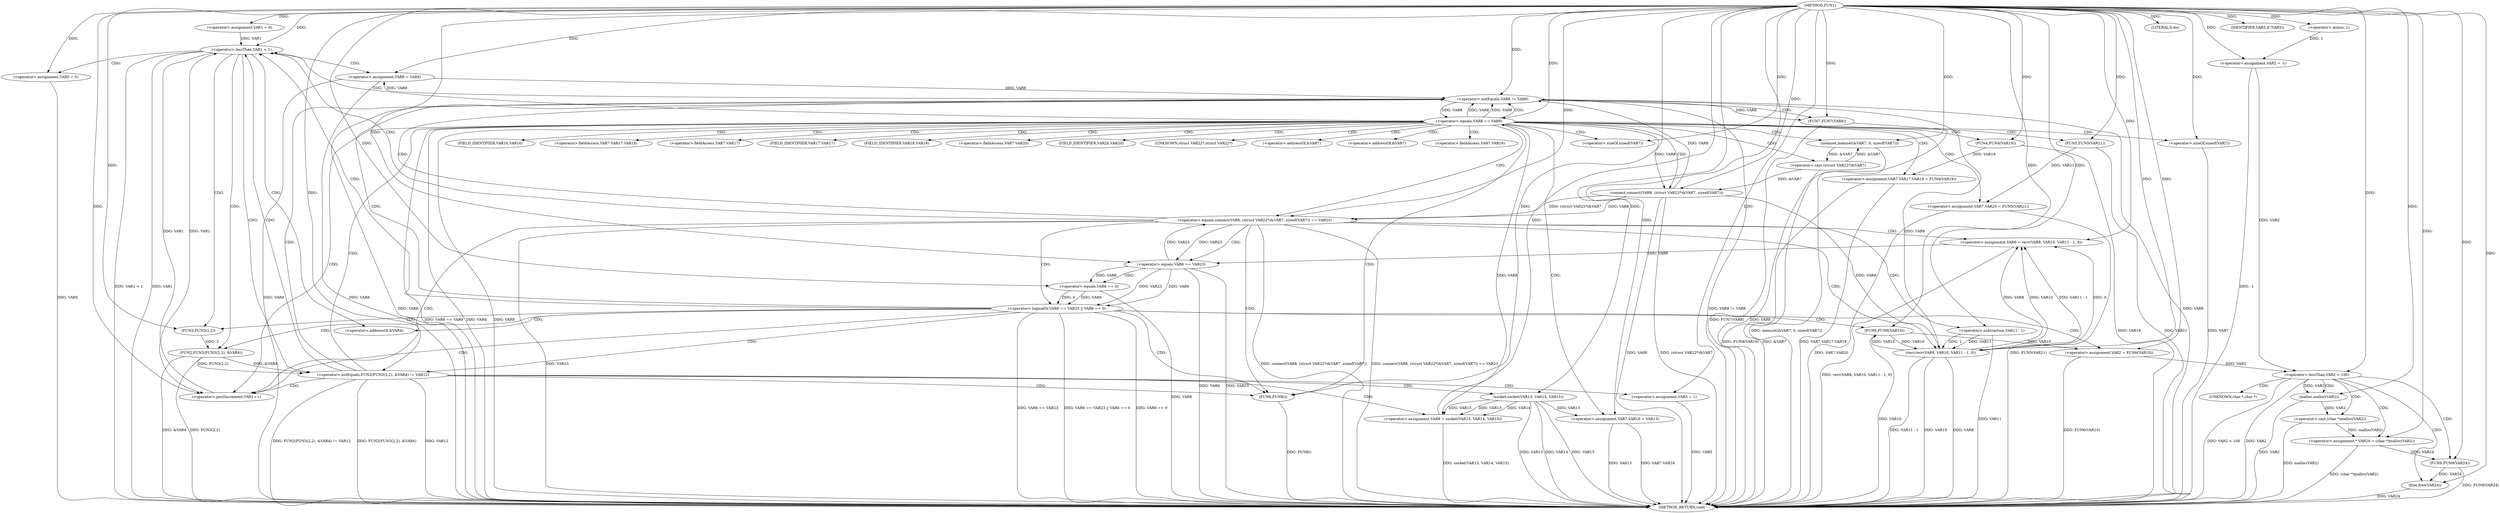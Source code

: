 digraph FUN1 {  
"1000100" [label = "(METHOD,FUN1)" ]
"1000248" [label = "(METHOD_RETURN,void)" ]
"1000104" [label = "(<operator>.assignment,VAR2 = -1)" ]
"1000106" [label = "(<operator>.minus,-1)" ]
"1000109" [label = "(<operator>.assignment,VAR1 = 0)" ]
"1000112" [label = "(<operator>.lessThan,VAR1 < 1)" ]
"1000115" [label = "(<operator>.postIncrement,VAR1++)" ]
"1000121" [label = "(<operator>.assignment,VAR5 = 0)" ]
"1000127" [label = "(<operator>.assignment,VAR8 = VAR9)" ]
"1000134" [label = "(<operator>.notEquals,FUN2(FUN3(2,2), &VAR4) != VAR12)" ]
"1000135" [label = "(FUN2,FUN2(FUN3(2,2), &VAR4))" ]
"1000136" [label = "(FUN3,FUN3(2,2))" ]
"1000144" [label = "(<operator>.assignment,VAR5 = 1)" ]
"1000147" [label = "(<operator>.assignment,VAR8 = socket(VAR13, VAR14, VAR15))" ]
"1000149" [label = "(socket,socket(VAR13, VAR14, VAR15))" ]
"1000154" [label = "(<operator>.equals,VAR8 == VAR9)" ]
"1000159" [label = "(memset,memset(&VAR7, 0, sizeof(VAR7)))" ]
"1000163" [label = "(<operator>.sizeOf,sizeof(VAR7))" ]
"1000165" [label = "(<operator>.assignment,VAR7.VAR16 = VAR13)" ]
"1000170" [label = "(<operator>.assignment,VAR7.VAR17.VAR18 = FUN4(VAR19))" ]
"1000176" [label = "(FUN4,FUN4(VAR19))" ]
"1000178" [label = "(<operator>.assignment,VAR7.VAR20 = FUN5(VAR21))" ]
"1000182" [label = "(FUN5,FUN5(VAR21))" ]
"1000185" [label = "(<operator>.equals,connect(VAR8, (struct VAR22*)&VAR7, sizeof(VAR7)) == VAR23)" ]
"1000186" [label = "(connect,connect(VAR8, (struct VAR22*)&VAR7, sizeof(VAR7)))" ]
"1000188" [label = "(<operator>.cast,(struct VAR22*)&VAR7)" ]
"1000192" [label = "(<operator>.sizeOf,sizeof(VAR7))" ]
"1000197" [label = "(<operator>.assignment,VAR6 = recv(VAR8, VAR10, VAR11 - 1, 0))" ]
"1000199" [label = "(recv,recv(VAR8, VAR10, VAR11 - 1, 0))" ]
"1000202" [label = "(<operator>.subtraction,VAR11 - 1)" ]
"1000207" [label = "(<operator>.logicalOr,VAR6 == VAR23 || VAR6 == 0)" ]
"1000208" [label = "(<operator>.equals,VAR6 == VAR23)" ]
"1000211" [label = "(<operator>.equals,VAR6 == 0)" ]
"1000216" [label = "(<operator>.assignment,VAR2 = FUN6(VAR10))" ]
"1000218" [label = "(FUN6,FUN6(VAR10))" ]
"1000220" [label = "(LITERAL,0,do)" ]
"1000222" [label = "(<operator>.notEquals,VAR8 != VAR9)" ]
"1000226" [label = "(FUN7,FUN7(VAR8))" ]
"1000229" [label = "(IDENTIFIER,VAR5,if (VAR5))" ]
"1000231" [label = "(FUN8,FUN8())" ]
"1000233" [label = "(<operator>.lessThan,VAR2 < 100)" ]
"1000238" [label = "(<operator>.assignment,* VAR24 = (char *)malloc(VAR2))" ]
"1000240" [label = "(<operator>.cast,(char *)malloc(VAR2))" ]
"1000242" [label = "(malloc,malloc(VAR2))" ]
"1000244" [label = "(FUN9,FUN9(VAR24))" ]
"1000246" [label = "(free,free(VAR24))" ]
"1000139" [label = "(<operator>.addressOf,&VAR4)" ]
"1000160" [label = "(<operator>.addressOf,&VAR7)" ]
"1000166" [label = "(<operator>.fieldAccess,VAR7.VAR16)" ]
"1000168" [label = "(FIELD_IDENTIFIER,VAR16,VAR16)" ]
"1000171" [label = "(<operator>.fieldAccess,VAR7.VAR17.VAR18)" ]
"1000172" [label = "(<operator>.fieldAccess,VAR7.VAR17)" ]
"1000174" [label = "(FIELD_IDENTIFIER,VAR17,VAR17)" ]
"1000175" [label = "(FIELD_IDENTIFIER,VAR18,VAR18)" ]
"1000179" [label = "(<operator>.fieldAccess,VAR7.VAR20)" ]
"1000181" [label = "(FIELD_IDENTIFIER,VAR20,VAR20)" ]
"1000189" [label = "(UNKNOWN,struct VAR22*,struct VAR22*)" ]
"1000190" [label = "(<operator>.addressOf,&VAR7)" ]
"1000241" [label = "(UNKNOWN,char *,char *)" ]
  "1000185" -> "1000248"  [ label = "DDG: connect(VAR8, (struct VAR22*)&VAR7, sizeof(VAR7))"] 
  "1000186" -> "1000248"  [ label = "DDG: VAR8"] 
  "1000185" -> "1000248"  [ label = "DDG: connect(VAR8, (struct VAR22*)&VAR7, sizeof(VAR7)) == VAR23"] 
  "1000231" -> "1000248"  [ label = "DDG: FUN8()"] 
  "1000112" -> "1000248"  [ label = "DDG: VAR1 < 1"] 
  "1000178" -> "1000248"  [ label = "DDG: FUN5(VAR21)"] 
  "1000159" -> "1000248"  [ label = "DDG: memset(&VAR7, 0, sizeof(VAR7))"] 
  "1000186" -> "1000248"  [ label = "DDG: (struct VAR22*)&VAR7"] 
  "1000185" -> "1000248"  [ label = "DDG: VAR23"] 
  "1000199" -> "1000248"  [ label = "DDG: VAR10"] 
  "1000226" -> "1000248"  [ label = "DDG: VAR8"] 
  "1000222" -> "1000248"  [ label = "DDG: VAR8"] 
  "1000208" -> "1000248"  [ label = "DDG: VAR6"] 
  "1000208" -> "1000248"  [ label = "DDG: VAR23"] 
  "1000149" -> "1000248"  [ label = "DDG: VAR14"] 
  "1000233" -> "1000248"  [ label = "DDG: VAR2 < 100"] 
  "1000165" -> "1000248"  [ label = "DDG: VAR13"] 
  "1000188" -> "1000248"  [ label = "DDG: &VAR7"] 
  "1000199" -> "1000248"  [ label = "DDG: VAR8"] 
  "1000178" -> "1000248"  [ label = "DDG: VAR7.VAR20"] 
  "1000226" -> "1000248"  [ label = "DDG: FUN7(VAR8)"] 
  "1000218" -> "1000248"  [ label = "DDG: VAR10"] 
  "1000238" -> "1000248"  [ label = "DDG: (char *)malloc(VAR2)"] 
  "1000134" -> "1000248"  [ label = "DDG: VAR12"] 
  "1000135" -> "1000248"  [ label = "DDG: &VAR4"] 
  "1000165" -> "1000248"  [ label = "DDG: VAR7.VAR16"] 
  "1000149" -> "1000248"  [ label = "DDG: VAR15"] 
  "1000127" -> "1000248"  [ label = "DDG: VAR9"] 
  "1000154" -> "1000248"  [ label = "DDG: VAR8"] 
  "1000134" -> "1000248"  [ label = "DDG: FUN2(FUN3(2,2), &VAR4) != VAR12"] 
  "1000216" -> "1000248"  [ label = "DDG: FUN6(VAR10)"] 
  "1000202" -> "1000248"  [ label = "DDG: VAR11"] 
  "1000222" -> "1000248"  [ label = "DDG: VAR8 != VAR9"] 
  "1000207" -> "1000248"  [ label = "DDG: VAR6 == VAR23"] 
  "1000147" -> "1000248"  [ label = "DDG: socket(VAR13, VAR14, VAR15)"] 
  "1000170" -> "1000248"  [ label = "DDG: FUN4(VAR19)"] 
  "1000207" -> "1000248"  [ label = "DDG: VAR6 == VAR23 || VAR6 == 0"] 
  "1000211" -> "1000248"  [ label = "DDG: VAR6"] 
  "1000154" -> "1000248"  [ label = "DDG: VAR8 == VAR9"] 
  "1000197" -> "1000248"  [ label = "DDG: recv(VAR8, VAR10, VAR11 - 1, 0)"] 
  "1000134" -> "1000248"  [ label = "DDG: FUN2(FUN3(2,2), &VAR4)"] 
  "1000192" -> "1000248"  [ label = "DDG: VAR7"] 
  "1000112" -> "1000248"  [ label = "DDG: VAR1"] 
  "1000207" -> "1000248"  [ label = "DDG: VAR6 == 0"] 
  "1000233" -> "1000248"  [ label = "DDG: VAR2"] 
  "1000135" -> "1000248"  [ label = "DDG: FUN3(2,2)"] 
  "1000121" -> "1000248"  [ label = "DDG: VAR5"] 
  "1000240" -> "1000248"  [ label = "DDG: malloc(VAR2)"] 
  "1000144" -> "1000248"  [ label = "DDG: VAR5"] 
  "1000170" -> "1000248"  [ label = "DDG: VAR7.VAR17.VAR18"] 
  "1000176" -> "1000248"  [ label = "DDG: VAR19"] 
  "1000244" -> "1000248"  [ label = "DDG: FUN9(VAR24)"] 
  "1000149" -> "1000248"  [ label = "DDG: VAR13"] 
  "1000127" -> "1000248"  [ label = "DDG: VAR8"] 
  "1000154" -> "1000248"  [ label = "DDG: VAR9"] 
  "1000182" -> "1000248"  [ label = "DDG: VAR21"] 
  "1000242" -> "1000248"  [ label = "DDG: VAR2"] 
  "1000104" -> "1000248"  [ label = "DDG: -1"] 
  "1000246" -> "1000248"  [ label = "DDG: VAR24"] 
  "1000222" -> "1000248"  [ label = "DDG: VAR9"] 
  "1000199" -> "1000248"  [ label = "DDG: VAR11 - 1"] 
  "1000106" -> "1000104"  [ label = "DDG: 1"] 
  "1000100" -> "1000104"  [ label = "DDG: "] 
  "1000100" -> "1000106"  [ label = "DDG: "] 
  "1000100" -> "1000109"  [ label = "DDG: "] 
  "1000109" -> "1000112"  [ label = "DDG: VAR1"] 
  "1000115" -> "1000112"  [ label = "DDG: VAR1"] 
  "1000100" -> "1000112"  [ label = "DDG: "] 
  "1000112" -> "1000115"  [ label = "DDG: VAR1"] 
  "1000100" -> "1000115"  [ label = "DDG: "] 
  "1000100" -> "1000121"  [ label = "DDG: "] 
  "1000222" -> "1000127"  [ label = "DDG: VAR9"] 
  "1000100" -> "1000127"  [ label = "DDG: "] 
  "1000135" -> "1000134"  [ label = "DDG: FUN3(2,2)"] 
  "1000135" -> "1000134"  [ label = "DDG: &VAR4"] 
  "1000136" -> "1000135"  [ label = "DDG: 2"] 
  "1000100" -> "1000136"  [ label = "DDG: "] 
  "1000100" -> "1000134"  [ label = "DDG: "] 
  "1000100" -> "1000144"  [ label = "DDG: "] 
  "1000149" -> "1000147"  [ label = "DDG: VAR13"] 
  "1000149" -> "1000147"  [ label = "DDG: VAR14"] 
  "1000149" -> "1000147"  [ label = "DDG: VAR15"] 
  "1000100" -> "1000147"  [ label = "DDG: "] 
  "1000100" -> "1000149"  [ label = "DDG: "] 
  "1000147" -> "1000154"  [ label = "DDG: VAR8"] 
  "1000100" -> "1000154"  [ label = "DDG: "] 
  "1000222" -> "1000154"  [ label = "DDG: VAR9"] 
  "1000188" -> "1000159"  [ label = "DDG: &VAR7"] 
  "1000100" -> "1000159"  [ label = "DDG: "] 
  "1000100" -> "1000163"  [ label = "DDG: "] 
  "1000149" -> "1000165"  [ label = "DDG: VAR13"] 
  "1000100" -> "1000165"  [ label = "DDG: "] 
  "1000176" -> "1000170"  [ label = "DDG: VAR19"] 
  "1000100" -> "1000176"  [ label = "DDG: "] 
  "1000182" -> "1000178"  [ label = "DDG: VAR21"] 
  "1000100" -> "1000182"  [ label = "DDG: "] 
  "1000186" -> "1000185"  [ label = "DDG: VAR8"] 
  "1000186" -> "1000185"  [ label = "DDG: (struct VAR22*)&VAR7"] 
  "1000154" -> "1000186"  [ label = "DDG: VAR8"] 
  "1000100" -> "1000186"  [ label = "DDG: "] 
  "1000188" -> "1000186"  [ label = "DDG: &VAR7"] 
  "1000159" -> "1000188"  [ label = "DDG: &VAR7"] 
  "1000100" -> "1000192"  [ label = "DDG: "] 
  "1000208" -> "1000185"  [ label = "DDG: VAR23"] 
  "1000100" -> "1000185"  [ label = "DDG: "] 
  "1000199" -> "1000197"  [ label = "DDG: VAR8"] 
  "1000199" -> "1000197"  [ label = "DDG: VAR10"] 
  "1000199" -> "1000197"  [ label = "DDG: VAR11 - 1"] 
  "1000199" -> "1000197"  [ label = "DDG: 0"] 
  "1000100" -> "1000197"  [ label = "DDG: "] 
  "1000186" -> "1000199"  [ label = "DDG: VAR8"] 
  "1000100" -> "1000199"  [ label = "DDG: "] 
  "1000218" -> "1000199"  [ label = "DDG: VAR10"] 
  "1000202" -> "1000199"  [ label = "DDG: VAR11"] 
  "1000202" -> "1000199"  [ label = "DDG: 1"] 
  "1000100" -> "1000202"  [ label = "DDG: "] 
  "1000208" -> "1000207"  [ label = "DDG: VAR6"] 
  "1000208" -> "1000207"  [ label = "DDG: VAR23"] 
  "1000197" -> "1000208"  [ label = "DDG: VAR6"] 
  "1000100" -> "1000208"  [ label = "DDG: "] 
  "1000185" -> "1000208"  [ label = "DDG: VAR23"] 
  "1000211" -> "1000207"  [ label = "DDG: VAR6"] 
  "1000211" -> "1000207"  [ label = "DDG: 0"] 
  "1000208" -> "1000211"  [ label = "DDG: VAR6"] 
  "1000100" -> "1000211"  [ label = "DDG: "] 
  "1000218" -> "1000216"  [ label = "DDG: VAR10"] 
  "1000100" -> "1000216"  [ label = "DDG: "] 
  "1000199" -> "1000218"  [ label = "DDG: VAR10"] 
  "1000100" -> "1000218"  [ label = "DDG: "] 
  "1000100" -> "1000220"  [ label = "DDG: "] 
  "1000186" -> "1000222"  [ label = "DDG: VAR8"] 
  "1000199" -> "1000222"  [ label = "DDG: VAR8"] 
  "1000154" -> "1000222"  [ label = "DDG: VAR8"] 
  "1000127" -> "1000222"  [ label = "DDG: VAR8"] 
  "1000100" -> "1000222"  [ label = "DDG: "] 
  "1000154" -> "1000222"  [ label = "DDG: VAR9"] 
  "1000222" -> "1000226"  [ label = "DDG: VAR8"] 
  "1000100" -> "1000226"  [ label = "DDG: "] 
  "1000100" -> "1000229"  [ label = "DDG: "] 
  "1000100" -> "1000231"  [ label = "DDG: "] 
  "1000104" -> "1000233"  [ label = "DDG: VAR2"] 
  "1000216" -> "1000233"  [ label = "DDG: VAR2"] 
  "1000100" -> "1000233"  [ label = "DDG: "] 
  "1000240" -> "1000238"  [ label = "DDG: malloc(VAR2)"] 
  "1000100" -> "1000238"  [ label = "DDG: "] 
  "1000242" -> "1000240"  [ label = "DDG: VAR2"] 
  "1000233" -> "1000242"  [ label = "DDG: VAR2"] 
  "1000100" -> "1000242"  [ label = "DDG: "] 
  "1000238" -> "1000244"  [ label = "DDG: VAR24"] 
  "1000100" -> "1000244"  [ label = "DDG: "] 
  "1000244" -> "1000246"  [ label = "DDG: VAR24"] 
  "1000100" -> "1000246"  [ label = "DDG: "] 
  "1000112" -> "1000127"  [ label = "CDG: "] 
  "1000112" -> "1000139"  [ label = "CDG: "] 
  "1000112" -> "1000135"  [ label = "CDG: "] 
  "1000112" -> "1000136"  [ label = "CDG: "] 
  "1000112" -> "1000121"  [ label = "CDG: "] 
  "1000112" -> "1000134"  [ label = "CDG: "] 
  "1000134" -> "1000144"  [ label = "CDG: "] 
  "1000134" -> "1000149"  [ label = "CDG: "] 
  "1000134" -> "1000154"  [ label = "CDG: "] 
  "1000134" -> "1000147"  [ label = "CDG: "] 
  "1000134" -> "1000112"  [ label = "CDG: "] 
  "1000134" -> "1000222"  [ label = "CDG: "] 
  "1000134" -> "1000115"  [ label = "CDG: "] 
  "1000134" -> "1000231"  [ label = "CDG: "] 
  "1000154" -> "1000174"  [ label = "CDG: "] 
  "1000154" -> "1000182"  [ label = "CDG: "] 
  "1000154" -> "1000166"  [ label = "CDG: "] 
  "1000154" -> "1000165"  [ label = "CDG: "] 
  "1000154" -> "1000188"  [ label = "CDG: "] 
  "1000154" -> "1000190"  [ label = "CDG: "] 
  "1000154" -> "1000175"  [ label = "CDG: "] 
  "1000154" -> "1000160"  [ label = "CDG: "] 
  "1000154" -> "1000179"  [ label = "CDG: "] 
  "1000154" -> "1000192"  [ label = "CDG: "] 
  "1000154" -> "1000176"  [ label = "CDG: "] 
  "1000154" -> "1000185"  [ label = "CDG: "] 
  "1000154" -> "1000186"  [ label = "CDG: "] 
  "1000154" -> "1000172"  [ label = "CDG: "] 
  "1000154" -> "1000189"  [ label = "CDG: "] 
  "1000154" -> "1000163"  [ label = "CDG: "] 
  "1000154" -> "1000168"  [ label = "CDG: "] 
  "1000154" -> "1000178"  [ label = "CDG: "] 
  "1000154" -> "1000159"  [ label = "CDG: "] 
  "1000154" -> "1000170"  [ label = "CDG: "] 
  "1000154" -> "1000171"  [ label = "CDG: "] 
  "1000154" -> "1000181"  [ label = "CDG: "] 
  "1000154" -> "1000112"  [ label = "CDG: "] 
  "1000154" -> "1000222"  [ label = "CDG: "] 
  "1000154" -> "1000115"  [ label = "CDG: "] 
  "1000154" -> "1000231"  [ label = "CDG: "] 
  "1000185" -> "1000208"  [ label = "CDG: "] 
  "1000185" -> "1000199"  [ label = "CDG: "] 
  "1000185" -> "1000197"  [ label = "CDG: "] 
  "1000185" -> "1000207"  [ label = "CDG: "] 
  "1000185" -> "1000202"  [ label = "CDG: "] 
  "1000185" -> "1000112"  [ label = "CDG: "] 
  "1000185" -> "1000222"  [ label = "CDG: "] 
  "1000185" -> "1000115"  [ label = "CDG: "] 
  "1000185" -> "1000231"  [ label = "CDG: "] 
  "1000207" -> "1000216"  [ label = "CDG: "] 
  "1000207" -> "1000218"  [ label = "CDG: "] 
  "1000207" -> "1000139"  [ label = "CDG: "] 
  "1000207" -> "1000112"  [ label = "CDG: "] 
  "1000207" -> "1000222"  [ label = "CDG: "] 
  "1000207" -> "1000135"  [ label = "CDG: "] 
  "1000207" -> "1000136"  [ label = "CDG: "] 
  "1000207" -> "1000115"  [ label = "CDG: "] 
  "1000207" -> "1000134"  [ label = "CDG: "] 
  "1000207" -> "1000231"  [ label = "CDG: "] 
  "1000208" -> "1000211"  [ label = "CDG: "] 
  "1000222" -> "1000226"  [ label = "CDG: "] 
  "1000233" -> "1000238"  [ label = "CDG: "] 
  "1000233" -> "1000244"  [ label = "CDG: "] 
  "1000233" -> "1000242"  [ label = "CDG: "] 
  "1000233" -> "1000240"  [ label = "CDG: "] 
  "1000233" -> "1000246"  [ label = "CDG: "] 
  "1000233" -> "1000241"  [ label = "CDG: "] 
}
